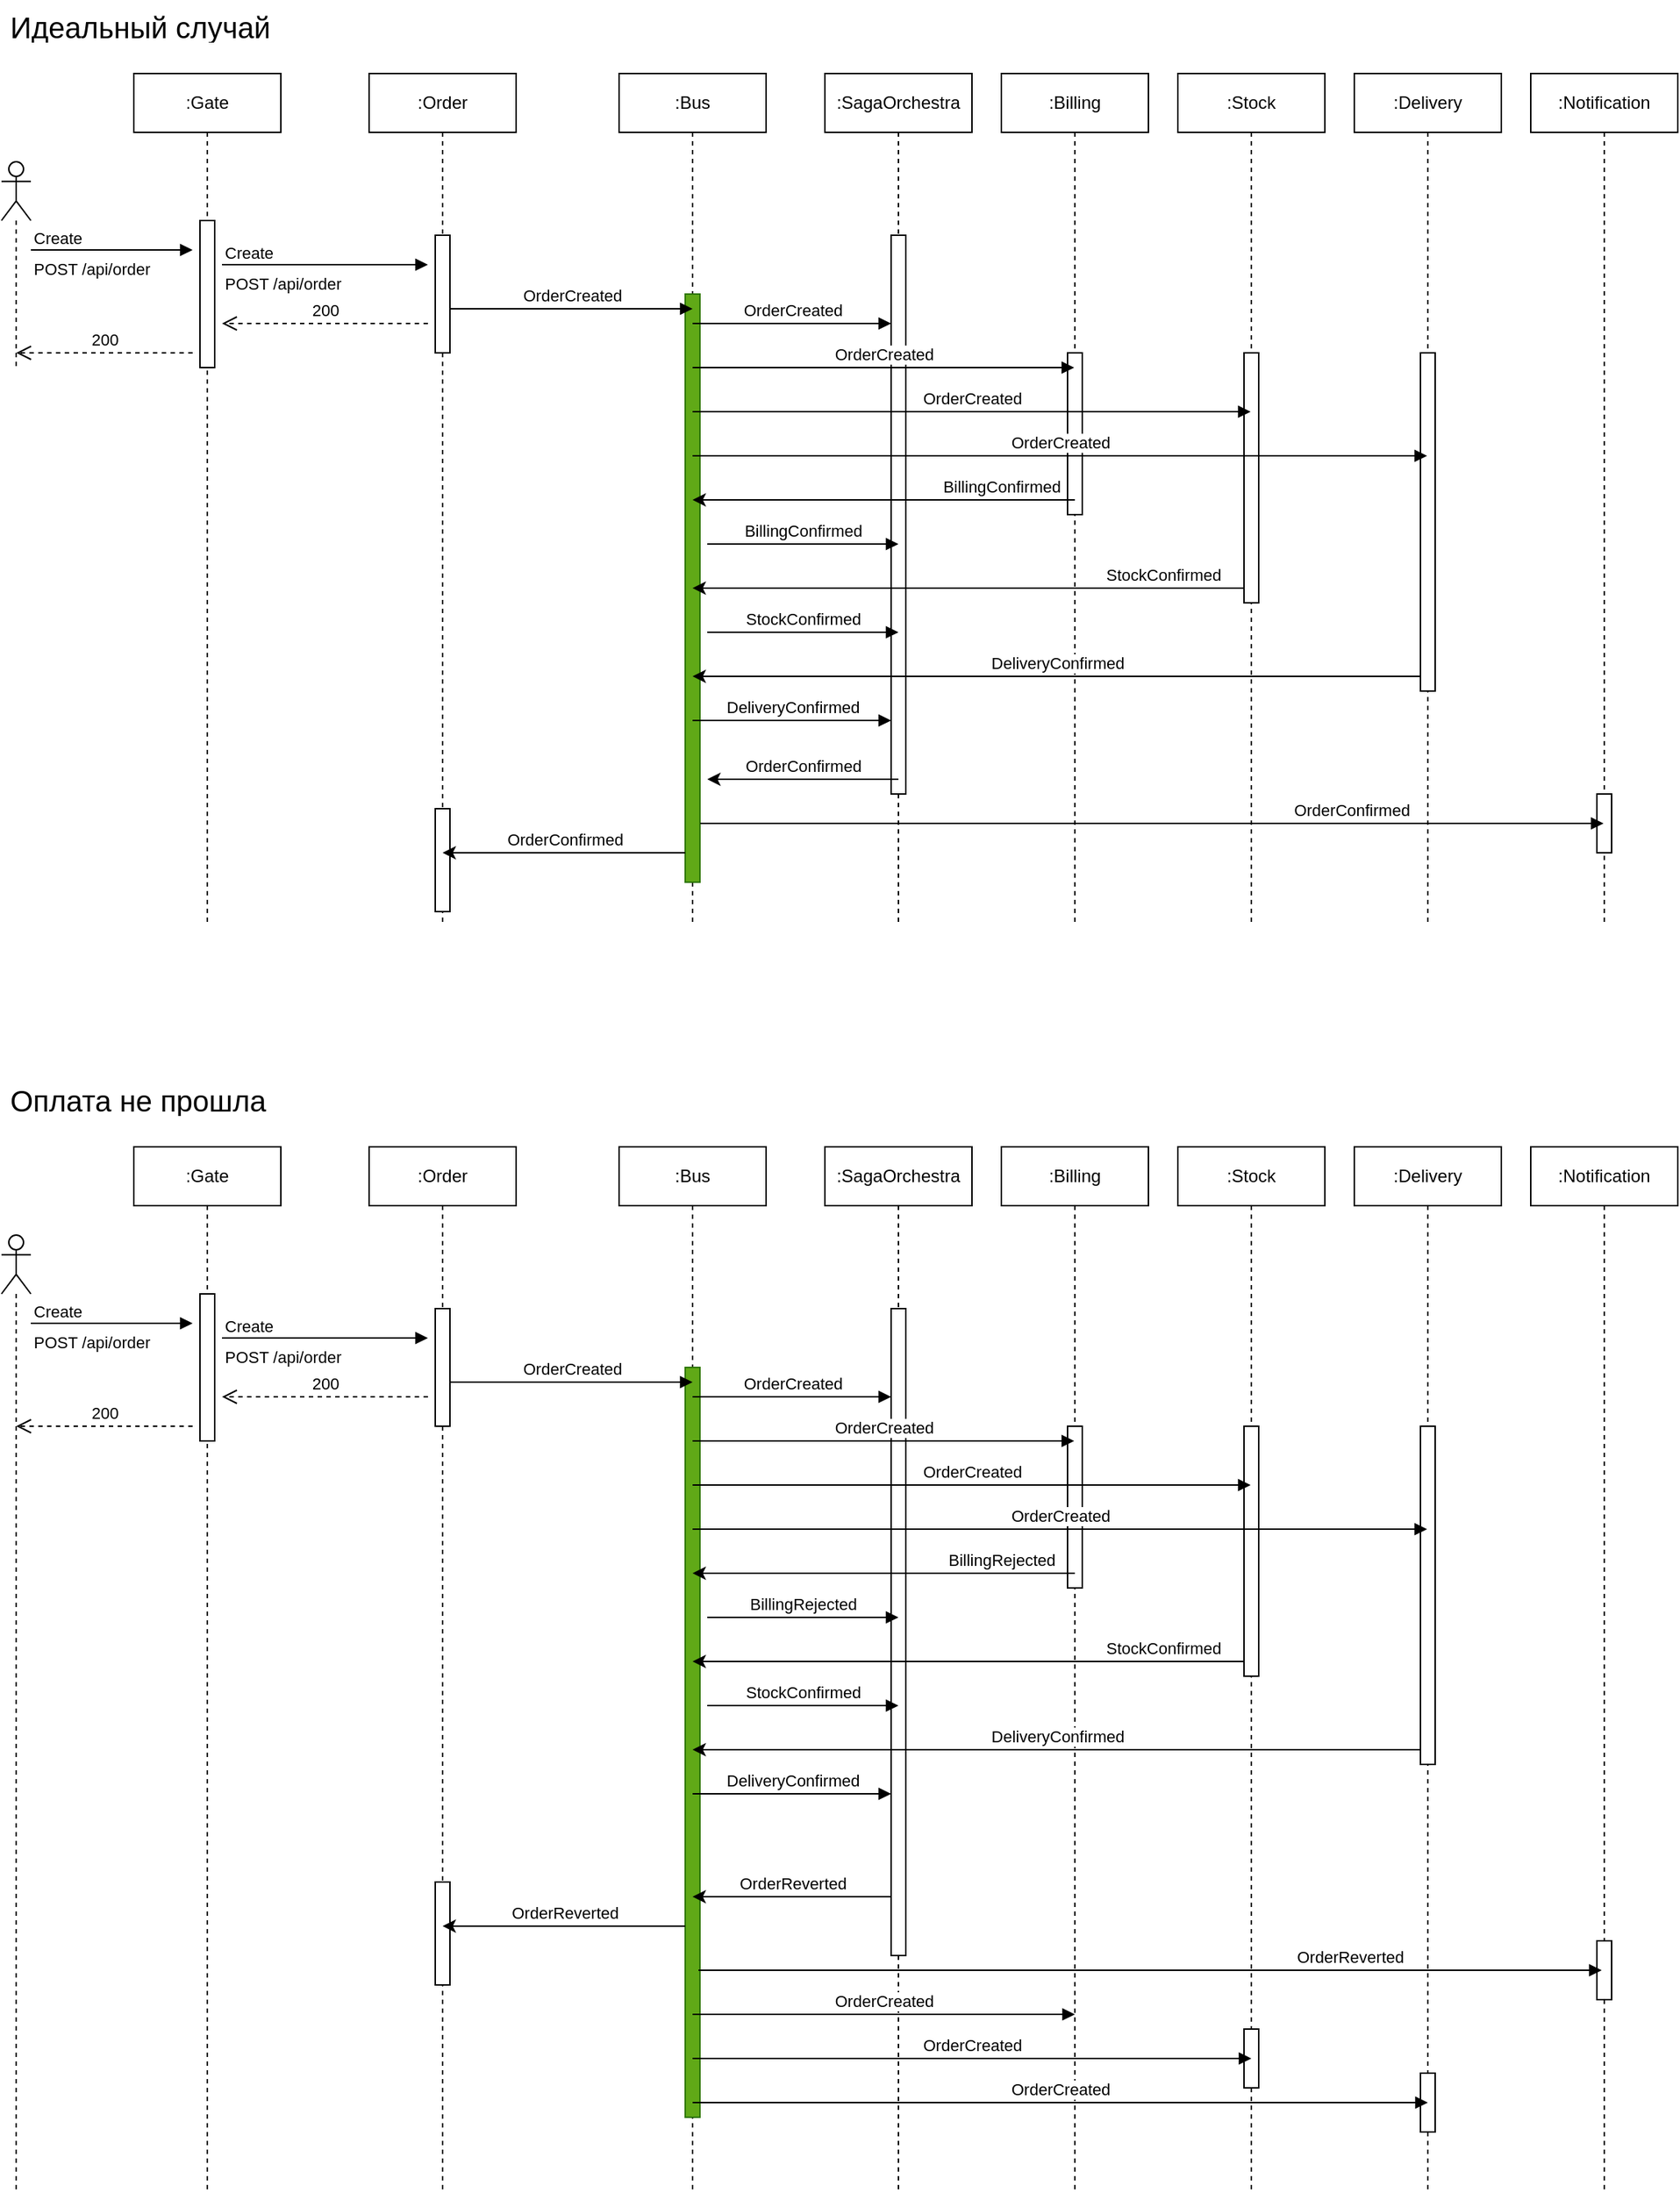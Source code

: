 <mxfile version="24.7.5">
  <diagram name="Страница — 1" id="xFgkdLuI6ck8OnjZXPMF">
    <mxGraphModel dx="2074" dy="1214" grid="1" gridSize="10" guides="1" tooltips="1" connect="1" arrows="1" fold="1" page="1" pageScale="1" pageWidth="2336" pageHeight="1654" math="0" shadow="0">
      <root>
        <mxCell id="0" />
        <mxCell id="1" parent="0" />
        <mxCell id="NaxO2JrNTJAfytVhGl1Y-1" value=":Gate" style="shape=umlLifeline;perimeter=lifelinePerimeter;whiteSpace=wrap;html=1;container=1;dropTarget=0;collapsible=0;recursiveResize=0;outlineConnect=0;portConstraint=eastwest;newEdgeStyle={&quot;curved&quot;:0,&quot;rounded&quot;:0};" vertex="1" parent="1">
          <mxGeometry x="170" y="80" width="100" height="580" as="geometry" />
        </mxCell>
        <mxCell id="NaxO2JrNTJAfytVhGl1Y-2" value="" style="html=1;points=[[0,0,0,0,5],[0,1,0,0,-5],[1,0,0,0,5],[1,1,0,0,-5]];perimeter=orthogonalPerimeter;outlineConnect=0;targetShapes=umlLifeline;portConstraint=eastwest;newEdgeStyle={&quot;curved&quot;:0,&quot;rounded&quot;:0};" vertex="1" parent="NaxO2JrNTJAfytVhGl1Y-1">
          <mxGeometry x="45" y="100" width="10" height="100" as="geometry" />
        </mxCell>
        <mxCell id="NaxO2JrNTJAfytVhGl1Y-3" value=":Notification" style="shape=umlLifeline;perimeter=lifelinePerimeter;whiteSpace=wrap;html=1;container=1;dropTarget=0;collapsible=0;recursiveResize=0;outlineConnect=0;portConstraint=eastwest;newEdgeStyle={&quot;curved&quot;:0,&quot;rounded&quot;:0};" vertex="1" parent="1">
          <mxGeometry x="1120" y="80" width="100" height="580" as="geometry" />
        </mxCell>
        <mxCell id="NaxO2JrNTJAfytVhGl1Y-4" value="" style="html=1;points=[[0,0,0,0,5],[0,1,0,0,-5],[1,0,0,0,5],[1,1,0,0,-5]];perimeter=orthogonalPerimeter;outlineConnect=0;targetShapes=umlLifeline;portConstraint=eastwest;newEdgeStyle={&quot;curved&quot;:0,&quot;rounded&quot;:0};" vertex="1" parent="NaxO2JrNTJAfytVhGl1Y-3">
          <mxGeometry x="45" y="490" width="10" height="40" as="geometry" />
        </mxCell>
        <mxCell id="NaxO2JrNTJAfytVhGl1Y-5" value=":Billing" style="shape=umlLifeline;perimeter=lifelinePerimeter;whiteSpace=wrap;html=1;container=1;dropTarget=0;collapsible=0;recursiveResize=0;outlineConnect=0;portConstraint=eastwest;newEdgeStyle={&quot;curved&quot;:0,&quot;rounded&quot;:0};" vertex="1" parent="1">
          <mxGeometry x="760" y="80" width="100" height="580" as="geometry" />
        </mxCell>
        <mxCell id="NaxO2JrNTJAfytVhGl1Y-6" value="" style="html=1;points=[[0,0,0,0,5],[0,1,0,0,-5],[1,0,0,0,5],[1,1,0,0,-5]];perimeter=orthogonalPerimeter;outlineConnect=0;targetShapes=umlLifeline;portConstraint=eastwest;newEdgeStyle={&quot;curved&quot;:0,&quot;rounded&quot;:0};" vertex="1" parent="NaxO2JrNTJAfytVhGl1Y-5">
          <mxGeometry x="45" y="190" width="10" height="110" as="geometry" />
        </mxCell>
        <mxCell id="NaxO2JrNTJAfytVhGl1Y-7" value=":Order" style="shape=umlLifeline;perimeter=lifelinePerimeter;whiteSpace=wrap;html=1;container=1;dropTarget=0;collapsible=0;recursiveResize=0;outlineConnect=0;portConstraint=eastwest;newEdgeStyle={&quot;curved&quot;:0,&quot;rounded&quot;:0};" vertex="1" parent="1">
          <mxGeometry x="330" y="80" width="100" height="580" as="geometry" />
        </mxCell>
        <mxCell id="NaxO2JrNTJAfytVhGl1Y-8" value="" style="html=1;points=[[0,0,0,0,5],[0,1,0,0,-5],[1,0,0,0,5],[1,1,0,0,-5]];perimeter=orthogonalPerimeter;outlineConnect=0;targetShapes=umlLifeline;portConstraint=eastwest;newEdgeStyle={&quot;curved&quot;:0,&quot;rounded&quot;:0};" vertex="1" parent="NaxO2JrNTJAfytVhGl1Y-7">
          <mxGeometry x="45" y="110" width="10" height="80" as="geometry" />
        </mxCell>
        <mxCell id="NaxO2JrNTJAfytVhGl1Y-43" value="" style="html=1;points=[[0,0,0,0,5],[0,1,0,0,-5],[1,0,0,0,5],[1,1,0,0,-5]];perimeter=orthogonalPerimeter;outlineConnect=0;targetShapes=umlLifeline;portConstraint=eastwest;newEdgeStyle={&quot;curved&quot;:0,&quot;rounded&quot;:0};" vertex="1" parent="NaxO2JrNTJAfytVhGl1Y-7">
          <mxGeometry x="45" y="500" width="10" height="70" as="geometry" />
        </mxCell>
        <mxCell id="NaxO2JrNTJAfytVhGl1Y-9" value="POST /api/order&amp;nbsp;" style="endArrow=block;endFill=1;html=1;edgeStyle=orthogonalEdgeStyle;align=left;verticalAlign=top;rounded=0;" edge="1" parent="1">
          <mxGeometry x="-1" relative="1" as="geometry">
            <mxPoint x="100" y="200" as="sourcePoint" />
            <mxPoint x="210" y="200" as="targetPoint" />
            <mxPoint as="offset" />
          </mxGeometry>
        </mxCell>
        <mxCell id="NaxO2JrNTJAfytVhGl1Y-10" value="Create" style="edgeLabel;resizable=0;html=1;align=left;verticalAlign=bottom;" connectable="0" vertex="1" parent="NaxO2JrNTJAfytVhGl1Y-9">
          <mxGeometry x="-1" relative="1" as="geometry" />
        </mxCell>
        <mxCell id="NaxO2JrNTJAfytVhGl1Y-11" value="" style="shape=umlLifeline;perimeter=lifelinePerimeter;whiteSpace=wrap;html=1;container=1;dropTarget=0;collapsible=0;recursiveResize=0;outlineConnect=0;portConstraint=eastwest;newEdgeStyle={&quot;curved&quot;:0,&quot;rounded&quot;:0};participant=umlActor;" vertex="1" parent="1">
          <mxGeometry x="80" y="140" width="20" height="140" as="geometry" />
        </mxCell>
        <mxCell id="NaxO2JrNTJAfytVhGl1Y-12" value="200" style="html=1;verticalAlign=bottom;endArrow=open;dashed=1;endSize=8;curved=0;rounded=0;" edge="1" parent="1">
          <mxGeometry relative="1" as="geometry">
            <mxPoint x="210" y="270" as="sourcePoint" />
            <mxPoint x="90.035" y="270" as="targetPoint" />
          </mxGeometry>
        </mxCell>
        <mxCell id="NaxO2JrNTJAfytVhGl1Y-13" value=":Bus" style="shape=umlLifeline;perimeter=lifelinePerimeter;whiteSpace=wrap;html=1;container=1;dropTarget=0;collapsible=0;recursiveResize=0;outlineConnect=0;portConstraint=eastwest;newEdgeStyle={&quot;curved&quot;:0,&quot;rounded&quot;:0};" vertex="1" parent="1">
          <mxGeometry x="500" y="80" width="100" height="580" as="geometry" />
        </mxCell>
        <mxCell id="NaxO2JrNTJAfytVhGl1Y-14" value="" style="html=1;points=[[0,0,0,0,5],[0,1,0,0,-5],[1,0,0,0,5],[1,1,0,0,-5]];perimeter=orthogonalPerimeter;outlineConnect=0;targetShapes=umlLifeline;portConstraint=eastwest;newEdgeStyle={&quot;curved&quot;:0,&quot;rounded&quot;:0};fillColor=#60a917;fontColor=#ffffff;strokeColor=#2D7600;" vertex="1" parent="NaxO2JrNTJAfytVhGl1Y-13">
          <mxGeometry x="45" y="150" width="10" height="400" as="geometry" />
        </mxCell>
        <mxCell id="NaxO2JrNTJAfytVhGl1Y-15" value="OrderCreated" style="html=1;verticalAlign=bottom;endArrow=block;curved=0;rounded=0;" edge="1" parent="1">
          <mxGeometry width="80" relative="1" as="geometry">
            <mxPoint x="385" y="240" as="sourcePoint" />
            <mxPoint x="550" y="240" as="targetPoint" />
          </mxGeometry>
        </mxCell>
        <mxCell id="NaxO2JrNTJAfytVhGl1Y-17" value="OrderConfirmed" style="html=1;verticalAlign=bottom;endArrow=block;curved=0;rounded=0;" edge="1" parent="1">
          <mxGeometry x="0.442" width="80" relative="1" as="geometry">
            <mxPoint x="555.25" y="590" as="sourcePoint" />
            <mxPoint x="1169.5" y="590" as="targetPoint" />
            <mxPoint as="offset" />
          </mxGeometry>
        </mxCell>
        <mxCell id="NaxO2JrNTJAfytVhGl1Y-19" value="POST /api/order&amp;nbsp;" style="endArrow=block;endFill=1;html=1;align=left;verticalAlign=top;rounded=0;" edge="1" parent="1">
          <mxGeometry x="-1" relative="1" as="geometry">
            <mxPoint x="230" y="210" as="sourcePoint" />
            <mxPoint x="370" y="210" as="targetPoint" />
            <mxPoint as="offset" />
          </mxGeometry>
        </mxCell>
        <mxCell id="NaxO2JrNTJAfytVhGl1Y-20" value="Create" style="edgeLabel;resizable=0;html=1;align=left;verticalAlign=bottom;" connectable="0" vertex="1" parent="NaxO2JrNTJAfytVhGl1Y-19">
          <mxGeometry x="-1" relative="1" as="geometry" />
        </mxCell>
        <mxCell id="NaxO2JrNTJAfytVhGl1Y-21" value="200" style="html=1;verticalAlign=bottom;endArrow=open;dashed=1;endSize=8;curved=0;rounded=0;" edge="1" parent="1">
          <mxGeometry relative="1" as="geometry">
            <mxPoint x="370" y="250" as="sourcePoint" />
            <mxPoint x="230" y="250" as="targetPoint" />
          </mxGeometry>
        </mxCell>
        <mxCell id="NaxO2JrNTJAfytVhGl1Y-24" value=":SagaOrchestra" style="shape=umlLifeline;perimeter=lifelinePerimeter;whiteSpace=wrap;html=1;container=1;dropTarget=0;collapsible=0;recursiveResize=0;outlineConnect=0;portConstraint=eastwest;newEdgeStyle={&quot;curved&quot;:0,&quot;rounded&quot;:0};" vertex="1" parent="1">
          <mxGeometry x="640" y="80" width="100" height="580" as="geometry" />
        </mxCell>
        <mxCell id="NaxO2JrNTJAfytVhGl1Y-25" value="" style="html=1;points=[[0,0,0,0,5],[0,1,0,0,-5],[1,0,0,0,5],[1,1,0,0,-5]];perimeter=orthogonalPerimeter;outlineConnect=0;targetShapes=umlLifeline;portConstraint=eastwest;newEdgeStyle={&quot;curved&quot;:0,&quot;rounded&quot;:0};" vertex="1" parent="NaxO2JrNTJAfytVhGl1Y-24">
          <mxGeometry x="45" y="110" width="10" height="380" as="geometry" />
        </mxCell>
        <mxCell id="NaxO2JrNTJAfytVhGl1Y-26" value="OrderCreated" style="html=1;verticalAlign=bottom;endArrow=block;curved=0;rounded=0;" edge="1" parent="1" target="NaxO2JrNTJAfytVhGl1Y-25">
          <mxGeometry width="80" relative="1" as="geometry">
            <mxPoint x="550" y="250" as="sourcePoint" />
            <mxPoint x="680" y="250" as="targetPoint" />
          </mxGeometry>
        </mxCell>
        <mxCell id="NaxO2JrNTJAfytVhGl1Y-28" value=":Stock" style="shape=umlLifeline;perimeter=lifelinePerimeter;whiteSpace=wrap;html=1;container=1;dropTarget=0;collapsible=0;recursiveResize=0;outlineConnect=0;portConstraint=eastwest;newEdgeStyle={&quot;curved&quot;:0,&quot;rounded&quot;:0};" vertex="1" parent="1">
          <mxGeometry x="880" y="80" width="100" height="580" as="geometry" />
        </mxCell>
        <mxCell id="NaxO2JrNTJAfytVhGl1Y-29" value="" style="html=1;points=[[0,0,0,0,5],[0,1,0,0,-5],[1,0,0,0,5],[1,1,0,0,-5]];perimeter=orthogonalPerimeter;outlineConnect=0;targetShapes=umlLifeline;portConstraint=eastwest;newEdgeStyle={&quot;curved&quot;:0,&quot;rounded&quot;:0};" vertex="1" parent="NaxO2JrNTJAfytVhGl1Y-28">
          <mxGeometry x="45" y="190" width="10" height="170" as="geometry" />
        </mxCell>
        <mxCell id="NaxO2JrNTJAfytVhGl1Y-30" value=":Delivery" style="shape=umlLifeline;perimeter=lifelinePerimeter;whiteSpace=wrap;html=1;container=1;dropTarget=0;collapsible=0;recursiveResize=0;outlineConnect=0;portConstraint=eastwest;newEdgeStyle={&quot;curved&quot;:0,&quot;rounded&quot;:0};" vertex="1" parent="1">
          <mxGeometry x="1000" y="80" width="100" height="580" as="geometry" />
        </mxCell>
        <mxCell id="NaxO2JrNTJAfytVhGl1Y-31" value="" style="html=1;points=[[0,0,0,0,5],[0,1,0,0,-5],[1,0,0,0,5],[1,1,0,0,-5]];perimeter=orthogonalPerimeter;outlineConnect=0;targetShapes=umlLifeline;portConstraint=eastwest;newEdgeStyle={&quot;curved&quot;:0,&quot;rounded&quot;:0};" vertex="1" parent="NaxO2JrNTJAfytVhGl1Y-30">
          <mxGeometry x="45" y="190" width="10" height="230" as="geometry" />
        </mxCell>
        <mxCell id="NaxO2JrNTJAfytVhGl1Y-32" value="OrderCreated" style="html=1;verticalAlign=bottom;endArrow=block;curved=0;rounded=0;" edge="1" parent="1" target="NaxO2JrNTJAfytVhGl1Y-5">
          <mxGeometry width="80" relative="1" as="geometry">
            <mxPoint x="550" y="280" as="sourcePoint" />
            <mxPoint x="680" y="280" as="targetPoint" />
          </mxGeometry>
        </mxCell>
        <mxCell id="NaxO2JrNTJAfytVhGl1Y-33" value="OrderCreated" style="html=1;verticalAlign=bottom;endArrow=block;curved=0;rounded=0;" edge="1" parent="1" target="NaxO2JrNTJAfytVhGl1Y-28">
          <mxGeometry width="80" relative="1" as="geometry">
            <mxPoint x="550" y="310" as="sourcePoint" />
            <mxPoint x="810" y="310" as="targetPoint" />
          </mxGeometry>
        </mxCell>
        <mxCell id="NaxO2JrNTJAfytVhGl1Y-34" value="OrderCreated" style="html=1;verticalAlign=bottom;endArrow=block;curved=0;rounded=0;" edge="1" parent="1" target="NaxO2JrNTJAfytVhGl1Y-30">
          <mxGeometry width="80" relative="1" as="geometry">
            <mxPoint x="550" y="340" as="sourcePoint" />
            <mxPoint x="930" y="340" as="targetPoint" />
          </mxGeometry>
        </mxCell>
        <mxCell id="NaxO2JrNTJAfytVhGl1Y-35" value="DeliveryConfirmed" style="html=1;verticalAlign=bottom;endArrow=none;curved=0;rounded=0;startArrow=classic;startFill=1;endFill=0;" edge="1" parent="1" target="NaxO2JrNTJAfytVhGl1Y-31">
          <mxGeometry width="80" relative="1" as="geometry">
            <mxPoint x="550" y="490" as="sourcePoint" />
            <mxPoint x="1040" y="490" as="targetPoint" />
          </mxGeometry>
        </mxCell>
        <mxCell id="NaxO2JrNTJAfytVhGl1Y-36" value="StockConfirmed" style="html=1;verticalAlign=bottom;endArrow=none;curved=0;rounded=0;startArrow=classic;startFill=1;endFill=0;" edge="1" parent="1">
          <mxGeometry x="0.707" width="80" relative="1" as="geometry">
            <mxPoint x="550" y="430" as="sourcePoint" />
            <mxPoint x="925" y="430" as="targetPoint" />
            <mxPoint as="offset" />
          </mxGeometry>
        </mxCell>
        <mxCell id="NaxO2JrNTJAfytVhGl1Y-37" value="BillingConfirmed" style="html=1;verticalAlign=bottom;endArrow=none;curved=0;rounded=0;startArrow=classic;startFill=1;endFill=0;" edge="1" parent="1">
          <mxGeometry x="0.615" width="80" relative="1" as="geometry">
            <mxPoint x="550" y="370" as="sourcePoint" />
            <mxPoint x="810" y="370" as="targetPoint" />
            <mxPoint as="offset" />
          </mxGeometry>
        </mxCell>
        <mxCell id="NaxO2JrNTJAfytVhGl1Y-38" value="DeliveryConfirmed" style="html=1;verticalAlign=bottom;endArrow=block;curved=0;rounded=0;" edge="1" parent="1" target="NaxO2JrNTJAfytVhGl1Y-25">
          <mxGeometry width="80" relative="1" as="geometry">
            <mxPoint x="550" y="520" as="sourcePoint" />
            <mxPoint x="680" y="520" as="targetPoint" />
          </mxGeometry>
        </mxCell>
        <mxCell id="NaxO2JrNTJAfytVhGl1Y-40" value="StockConfirmed" style="html=1;verticalAlign=bottom;endArrow=block;curved=0;rounded=0;" edge="1" parent="1">
          <mxGeometry width="80" relative="1" as="geometry">
            <mxPoint x="560" y="460" as="sourcePoint" />
            <mxPoint x="690" y="460" as="targetPoint" />
          </mxGeometry>
        </mxCell>
        <mxCell id="NaxO2JrNTJAfytVhGl1Y-41" value="BillingConfirmed" style="html=1;verticalAlign=bottom;endArrow=block;curved=0;rounded=0;" edge="1" parent="1">
          <mxGeometry width="80" relative="1" as="geometry">
            <mxPoint x="560" y="400" as="sourcePoint" />
            <mxPoint x="690" y="400" as="targetPoint" />
          </mxGeometry>
        </mxCell>
        <mxCell id="NaxO2JrNTJAfytVhGl1Y-42" value="OrderConfirmed" style="html=1;verticalAlign=bottom;endArrow=none;curved=0;rounded=0;endFill=0;startArrow=classic;startFill=1;" edge="1" parent="1">
          <mxGeometry width="80" relative="1" as="geometry">
            <mxPoint x="560" y="560" as="sourcePoint" />
            <mxPoint x="690" y="560" as="targetPoint" />
          </mxGeometry>
        </mxCell>
        <mxCell id="NaxO2JrNTJAfytVhGl1Y-44" value="OrderConfirmed" style="html=1;verticalAlign=bottom;endArrow=none;curved=0;rounded=0;startArrow=classic;startFill=1;endFill=0;" edge="1" parent="1">
          <mxGeometry width="80" relative="1" as="geometry">
            <mxPoint x="380" y="610" as="sourcePoint" />
            <mxPoint x="545" y="610" as="targetPoint" />
          </mxGeometry>
        </mxCell>
        <mxCell id="NaxO2JrNTJAfytVhGl1Y-45" value="&lt;div style=&quot;font-size: 20px;&quot;&gt;&lt;font face=&quot;Helvetica&quot;&gt;Идеальный случай&lt;/font&gt;&lt;/div&gt;" style="text;strokeColor=none;fillColor=none;align=left;verticalAlign=top;spacingLeft=4;spacingRight=4;overflow=hidden;rotatable=0;points=[[0,0.5],[1,0.5]];portConstraint=eastwest;whiteSpace=wrap;html=1;" vertex="1" parent="1">
          <mxGeometry x="80" y="30" width="810" height="26" as="geometry" />
        </mxCell>
        <mxCell id="NaxO2JrNTJAfytVhGl1Y-46" value=":Gate" style="shape=umlLifeline;perimeter=lifelinePerimeter;whiteSpace=wrap;html=1;container=1;dropTarget=0;collapsible=0;recursiveResize=0;outlineConnect=0;portConstraint=eastwest;newEdgeStyle={&quot;curved&quot;:0,&quot;rounded&quot;:0};" vertex="1" parent="1">
          <mxGeometry x="170" y="810" width="100" height="710" as="geometry" />
        </mxCell>
        <mxCell id="NaxO2JrNTJAfytVhGl1Y-47" value="" style="html=1;points=[[0,0,0,0,5],[0,1,0,0,-5],[1,0,0,0,5],[1,1,0,0,-5]];perimeter=orthogonalPerimeter;outlineConnect=0;targetShapes=umlLifeline;portConstraint=eastwest;newEdgeStyle={&quot;curved&quot;:0,&quot;rounded&quot;:0};" vertex="1" parent="NaxO2JrNTJAfytVhGl1Y-46">
          <mxGeometry x="45" y="100" width="10" height="100" as="geometry" />
        </mxCell>
        <mxCell id="NaxO2JrNTJAfytVhGl1Y-48" value=":Notification" style="shape=umlLifeline;perimeter=lifelinePerimeter;whiteSpace=wrap;html=1;container=1;dropTarget=0;collapsible=0;recursiveResize=0;outlineConnect=0;portConstraint=eastwest;newEdgeStyle={&quot;curved&quot;:0,&quot;rounded&quot;:0};" vertex="1" parent="1">
          <mxGeometry x="1120" y="810" width="100" height="710" as="geometry" />
        </mxCell>
        <mxCell id="NaxO2JrNTJAfytVhGl1Y-49" value="" style="html=1;points=[[0,0,0,0,5],[0,1,0,0,-5],[1,0,0,0,5],[1,1,0,0,-5]];perimeter=orthogonalPerimeter;outlineConnect=0;targetShapes=umlLifeline;portConstraint=eastwest;newEdgeStyle={&quot;curved&quot;:0,&quot;rounded&quot;:0};" vertex="1" parent="NaxO2JrNTJAfytVhGl1Y-48">
          <mxGeometry x="45" y="540" width="10" height="40" as="geometry" />
        </mxCell>
        <mxCell id="NaxO2JrNTJAfytVhGl1Y-50" value=":Billing" style="shape=umlLifeline;perimeter=lifelinePerimeter;whiteSpace=wrap;html=1;container=1;dropTarget=0;collapsible=0;recursiveResize=0;outlineConnect=0;portConstraint=eastwest;newEdgeStyle={&quot;curved&quot;:0,&quot;rounded&quot;:0};" vertex="1" parent="1">
          <mxGeometry x="760" y="810" width="100" height="710" as="geometry" />
        </mxCell>
        <mxCell id="NaxO2JrNTJAfytVhGl1Y-51" value="" style="html=1;points=[[0,0,0,0,5],[0,1,0,0,-5],[1,0,0,0,5],[1,1,0,0,-5]];perimeter=orthogonalPerimeter;outlineConnect=0;targetShapes=umlLifeline;portConstraint=eastwest;newEdgeStyle={&quot;curved&quot;:0,&quot;rounded&quot;:0};" vertex="1" parent="NaxO2JrNTJAfytVhGl1Y-50">
          <mxGeometry x="45" y="190" width="10" height="110" as="geometry" />
        </mxCell>
        <mxCell id="NaxO2JrNTJAfytVhGl1Y-52" value=":Order" style="shape=umlLifeline;perimeter=lifelinePerimeter;whiteSpace=wrap;html=1;container=1;dropTarget=0;collapsible=0;recursiveResize=0;outlineConnect=0;portConstraint=eastwest;newEdgeStyle={&quot;curved&quot;:0,&quot;rounded&quot;:0};" vertex="1" parent="1">
          <mxGeometry x="330" y="810" width="100" height="710" as="geometry" />
        </mxCell>
        <mxCell id="NaxO2JrNTJAfytVhGl1Y-53" value="" style="html=1;points=[[0,0,0,0,5],[0,1,0,0,-5],[1,0,0,0,5],[1,1,0,0,-5]];perimeter=orthogonalPerimeter;outlineConnect=0;targetShapes=umlLifeline;portConstraint=eastwest;newEdgeStyle={&quot;curved&quot;:0,&quot;rounded&quot;:0};" vertex="1" parent="NaxO2JrNTJAfytVhGl1Y-52">
          <mxGeometry x="45" y="110" width="10" height="80" as="geometry" />
        </mxCell>
        <mxCell id="NaxO2JrNTJAfytVhGl1Y-54" value="" style="html=1;points=[[0,0,0,0,5],[0,1,0,0,-5],[1,0,0,0,5],[1,1,0,0,-5]];perimeter=orthogonalPerimeter;outlineConnect=0;targetShapes=umlLifeline;portConstraint=eastwest;newEdgeStyle={&quot;curved&quot;:0,&quot;rounded&quot;:0};" vertex="1" parent="NaxO2JrNTJAfytVhGl1Y-52">
          <mxGeometry x="45" y="500" width="10" height="70" as="geometry" />
        </mxCell>
        <mxCell id="NaxO2JrNTJAfytVhGl1Y-55" value="POST /api/order&amp;nbsp;" style="endArrow=block;endFill=1;html=1;edgeStyle=orthogonalEdgeStyle;align=left;verticalAlign=top;rounded=0;" edge="1" parent="1">
          <mxGeometry x="-1" relative="1" as="geometry">
            <mxPoint x="100" y="930" as="sourcePoint" />
            <mxPoint x="210" y="930" as="targetPoint" />
            <mxPoint as="offset" />
          </mxGeometry>
        </mxCell>
        <mxCell id="NaxO2JrNTJAfytVhGl1Y-56" value="Create" style="edgeLabel;resizable=0;html=1;align=left;verticalAlign=bottom;" connectable="0" vertex="1" parent="NaxO2JrNTJAfytVhGl1Y-55">
          <mxGeometry x="-1" relative="1" as="geometry" />
        </mxCell>
        <mxCell id="NaxO2JrNTJAfytVhGl1Y-57" value="" style="shape=umlLifeline;perimeter=lifelinePerimeter;whiteSpace=wrap;html=1;container=1;dropTarget=0;collapsible=0;recursiveResize=0;outlineConnect=0;portConstraint=eastwest;newEdgeStyle={&quot;curved&quot;:0,&quot;rounded&quot;:0};participant=umlActor;" vertex="1" parent="1">
          <mxGeometry x="80" y="870" width="20" height="650" as="geometry" />
        </mxCell>
        <mxCell id="NaxO2JrNTJAfytVhGl1Y-58" value="200" style="html=1;verticalAlign=bottom;endArrow=open;dashed=1;endSize=8;curved=0;rounded=0;" edge="1" parent="1">
          <mxGeometry relative="1" as="geometry">
            <mxPoint x="210" y="1000" as="sourcePoint" />
            <mxPoint x="90.035" y="1000" as="targetPoint" />
          </mxGeometry>
        </mxCell>
        <mxCell id="NaxO2JrNTJAfytVhGl1Y-59" value=":Bus" style="shape=umlLifeline;perimeter=lifelinePerimeter;whiteSpace=wrap;html=1;container=1;dropTarget=0;collapsible=0;recursiveResize=0;outlineConnect=0;portConstraint=eastwest;newEdgeStyle={&quot;curved&quot;:0,&quot;rounded&quot;:0};" vertex="1" parent="1">
          <mxGeometry x="500" y="810" width="100" height="710" as="geometry" />
        </mxCell>
        <mxCell id="NaxO2JrNTJAfytVhGl1Y-60" value="" style="html=1;points=[[0,0,0,0,5],[0,1,0,0,-5],[1,0,0,0,5],[1,1,0,0,-5]];perimeter=orthogonalPerimeter;outlineConnect=0;targetShapes=umlLifeline;portConstraint=eastwest;newEdgeStyle={&quot;curved&quot;:0,&quot;rounded&quot;:0};fillColor=#60a917;fontColor=#ffffff;strokeColor=#2D7600;" vertex="1" parent="NaxO2JrNTJAfytVhGl1Y-59">
          <mxGeometry x="45" y="150" width="10" height="510" as="geometry" />
        </mxCell>
        <mxCell id="NaxO2JrNTJAfytVhGl1Y-61" value="OrderCreated" style="html=1;verticalAlign=bottom;endArrow=block;curved=0;rounded=0;" edge="1" parent="1">
          <mxGeometry width="80" relative="1" as="geometry">
            <mxPoint x="385" y="970" as="sourcePoint" />
            <mxPoint x="550" y="970" as="targetPoint" />
          </mxGeometry>
        </mxCell>
        <mxCell id="NaxO2JrNTJAfytVhGl1Y-62" value="OrderReverted" style="html=1;verticalAlign=bottom;endArrow=block;curved=0;rounded=0;" edge="1" parent="1">
          <mxGeometry x="0.442" width="80" relative="1" as="geometry">
            <mxPoint x="554" y="1370" as="sourcePoint" />
            <mxPoint x="1168.25" y="1370" as="targetPoint" />
            <mxPoint as="offset" />
          </mxGeometry>
        </mxCell>
        <mxCell id="NaxO2JrNTJAfytVhGl1Y-63" value="POST /api/order&amp;nbsp;" style="endArrow=block;endFill=1;html=1;align=left;verticalAlign=top;rounded=0;" edge="1" parent="1">
          <mxGeometry x="-1" relative="1" as="geometry">
            <mxPoint x="230" y="940" as="sourcePoint" />
            <mxPoint x="370" y="940" as="targetPoint" />
            <mxPoint as="offset" />
          </mxGeometry>
        </mxCell>
        <mxCell id="NaxO2JrNTJAfytVhGl1Y-64" value="Create" style="edgeLabel;resizable=0;html=1;align=left;verticalAlign=bottom;" connectable="0" vertex="1" parent="NaxO2JrNTJAfytVhGl1Y-63">
          <mxGeometry x="-1" relative="1" as="geometry" />
        </mxCell>
        <mxCell id="NaxO2JrNTJAfytVhGl1Y-65" value="200" style="html=1;verticalAlign=bottom;endArrow=open;dashed=1;endSize=8;curved=0;rounded=0;" edge="1" parent="1">
          <mxGeometry relative="1" as="geometry">
            <mxPoint x="370" y="980" as="sourcePoint" />
            <mxPoint x="230" y="980" as="targetPoint" />
          </mxGeometry>
        </mxCell>
        <mxCell id="NaxO2JrNTJAfytVhGl1Y-66" value=":SagaOrchestra" style="shape=umlLifeline;perimeter=lifelinePerimeter;whiteSpace=wrap;html=1;container=1;dropTarget=0;collapsible=0;recursiveResize=0;outlineConnect=0;portConstraint=eastwest;newEdgeStyle={&quot;curved&quot;:0,&quot;rounded&quot;:0};" vertex="1" parent="1">
          <mxGeometry x="640" y="810" width="100" height="710" as="geometry" />
        </mxCell>
        <mxCell id="NaxO2JrNTJAfytVhGl1Y-67" value="" style="html=1;points=[[0,0,0,0,5],[0,1,0,0,-5],[1,0,0,0,5],[1,1,0,0,-5]];perimeter=orthogonalPerimeter;outlineConnect=0;targetShapes=umlLifeline;portConstraint=eastwest;newEdgeStyle={&quot;curved&quot;:0,&quot;rounded&quot;:0};" vertex="1" parent="NaxO2JrNTJAfytVhGl1Y-66">
          <mxGeometry x="45" y="110" width="10" height="440" as="geometry" />
        </mxCell>
        <mxCell id="NaxO2JrNTJAfytVhGl1Y-68" value="OrderCreated" style="html=1;verticalAlign=bottom;endArrow=block;curved=0;rounded=0;" edge="1" target="NaxO2JrNTJAfytVhGl1Y-67" parent="1">
          <mxGeometry width="80" relative="1" as="geometry">
            <mxPoint x="550" y="980" as="sourcePoint" />
            <mxPoint x="680" y="980" as="targetPoint" />
          </mxGeometry>
        </mxCell>
        <mxCell id="NaxO2JrNTJAfytVhGl1Y-69" value=":Stock" style="shape=umlLifeline;perimeter=lifelinePerimeter;whiteSpace=wrap;html=1;container=1;dropTarget=0;collapsible=0;recursiveResize=0;outlineConnect=0;portConstraint=eastwest;newEdgeStyle={&quot;curved&quot;:0,&quot;rounded&quot;:0};" vertex="1" parent="1">
          <mxGeometry x="880" y="810" width="100" height="710" as="geometry" />
        </mxCell>
        <mxCell id="NaxO2JrNTJAfytVhGl1Y-70" value="" style="html=1;points=[[0,0,0,0,5],[0,1,0,0,-5],[1,0,0,0,5],[1,1,0,0,-5]];perimeter=orthogonalPerimeter;outlineConnect=0;targetShapes=umlLifeline;portConstraint=eastwest;newEdgeStyle={&quot;curved&quot;:0,&quot;rounded&quot;:0};" vertex="1" parent="NaxO2JrNTJAfytVhGl1Y-69">
          <mxGeometry x="45" y="190" width="10" height="170" as="geometry" />
        </mxCell>
        <mxCell id="NaxO2JrNTJAfytVhGl1Y-91" value="" style="html=1;points=[[0,0,0,0,5],[0,1,0,0,-5],[1,0,0,0,5],[1,1,0,0,-5]];perimeter=orthogonalPerimeter;outlineConnect=0;targetShapes=umlLifeline;portConstraint=eastwest;newEdgeStyle={&quot;curved&quot;:0,&quot;rounded&quot;:0};" vertex="1" parent="NaxO2JrNTJAfytVhGl1Y-69">
          <mxGeometry x="45" y="600" width="10" height="40" as="geometry" />
        </mxCell>
        <mxCell id="NaxO2JrNTJAfytVhGl1Y-71" value=":Delivery" style="shape=umlLifeline;perimeter=lifelinePerimeter;whiteSpace=wrap;html=1;container=1;dropTarget=0;collapsible=0;recursiveResize=0;outlineConnect=0;portConstraint=eastwest;newEdgeStyle={&quot;curved&quot;:0,&quot;rounded&quot;:0};" vertex="1" parent="1">
          <mxGeometry x="1000" y="810" width="100" height="710" as="geometry" />
        </mxCell>
        <mxCell id="NaxO2JrNTJAfytVhGl1Y-72" value="" style="html=1;points=[[0,0,0,0,5],[0,1,0,0,-5],[1,0,0,0,5],[1,1,0,0,-5]];perimeter=orthogonalPerimeter;outlineConnect=0;targetShapes=umlLifeline;portConstraint=eastwest;newEdgeStyle={&quot;curved&quot;:0,&quot;rounded&quot;:0};" vertex="1" parent="NaxO2JrNTJAfytVhGl1Y-71">
          <mxGeometry x="45" y="190" width="10" height="230" as="geometry" />
        </mxCell>
        <mxCell id="NaxO2JrNTJAfytVhGl1Y-92" value="" style="html=1;points=[[0,0,0,0,5],[0,1,0,0,-5],[1,0,0,0,5],[1,1,0,0,-5]];perimeter=orthogonalPerimeter;outlineConnect=0;targetShapes=umlLifeline;portConstraint=eastwest;newEdgeStyle={&quot;curved&quot;:0,&quot;rounded&quot;:0};" vertex="1" parent="NaxO2JrNTJAfytVhGl1Y-71">
          <mxGeometry x="45" y="630" width="10" height="40" as="geometry" />
        </mxCell>
        <mxCell id="NaxO2JrNTJAfytVhGl1Y-73" value="OrderCreated" style="html=1;verticalAlign=bottom;endArrow=block;curved=0;rounded=0;" edge="1" target="NaxO2JrNTJAfytVhGl1Y-50" parent="1">
          <mxGeometry width="80" relative="1" as="geometry">
            <mxPoint x="550" y="1010" as="sourcePoint" />
            <mxPoint x="680" y="1010" as="targetPoint" />
          </mxGeometry>
        </mxCell>
        <mxCell id="NaxO2JrNTJAfytVhGl1Y-74" value="OrderCreated" style="html=1;verticalAlign=bottom;endArrow=block;curved=0;rounded=0;" edge="1" target="NaxO2JrNTJAfytVhGl1Y-69" parent="1">
          <mxGeometry width="80" relative="1" as="geometry">
            <mxPoint x="550" y="1040" as="sourcePoint" />
            <mxPoint x="810" y="1040" as="targetPoint" />
          </mxGeometry>
        </mxCell>
        <mxCell id="NaxO2JrNTJAfytVhGl1Y-75" value="OrderCreated" style="html=1;verticalAlign=bottom;endArrow=block;curved=0;rounded=0;" edge="1" target="NaxO2JrNTJAfytVhGl1Y-71" parent="1">
          <mxGeometry width="80" relative="1" as="geometry">
            <mxPoint x="550" y="1070" as="sourcePoint" />
            <mxPoint x="930" y="1070" as="targetPoint" />
          </mxGeometry>
        </mxCell>
        <mxCell id="NaxO2JrNTJAfytVhGl1Y-76" value="DeliveryConfirmed" style="html=1;verticalAlign=bottom;endArrow=none;curved=0;rounded=0;startArrow=classic;startFill=1;endFill=0;" edge="1" target="NaxO2JrNTJAfytVhGl1Y-72" parent="1">
          <mxGeometry width="80" relative="1" as="geometry">
            <mxPoint x="550" y="1220" as="sourcePoint" />
            <mxPoint x="1040" y="1220" as="targetPoint" />
          </mxGeometry>
        </mxCell>
        <mxCell id="NaxO2JrNTJAfytVhGl1Y-77" value="StockConfirmed" style="html=1;verticalAlign=bottom;endArrow=none;curved=0;rounded=0;startArrow=classic;startFill=1;endFill=0;" edge="1" parent="1">
          <mxGeometry x="0.707" width="80" relative="1" as="geometry">
            <mxPoint x="550" y="1160" as="sourcePoint" />
            <mxPoint x="925" y="1160" as="targetPoint" />
            <mxPoint as="offset" />
          </mxGeometry>
        </mxCell>
        <mxCell id="NaxO2JrNTJAfytVhGl1Y-78" value="BillingRejected" style="html=1;verticalAlign=bottom;endArrow=none;curved=0;rounded=0;startArrow=classic;startFill=1;endFill=0;" edge="1" parent="1">
          <mxGeometry x="0.615" width="80" relative="1" as="geometry">
            <mxPoint x="550" y="1100" as="sourcePoint" />
            <mxPoint x="810" y="1100" as="targetPoint" />
            <mxPoint as="offset" />
          </mxGeometry>
        </mxCell>
        <mxCell id="NaxO2JrNTJAfytVhGl1Y-79" value="DeliveryConfirmed" style="html=1;verticalAlign=bottom;endArrow=block;curved=0;rounded=0;" edge="1" target="NaxO2JrNTJAfytVhGl1Y-67" parent="1">
          <mxGeometry width="80" relative="1" as="geometry">
            <mxPoint x="550" y="1250" as="sourcePoint" />
            <mxPoint x="680" y="1250" as="targetPoint" />
          </mxGeometry>
        </mxCell>
        <mxCell id="NaxO2JrNTJAfytVhGl1Y-80" value="StockConfirmed" style="html=1;verticalAlign=bottom;endArrow=block;curved=0;rounded=0;" edge="1" parent="1">
          <mxGeometry width="80" relative="1" as="geometry">
            <mxPoint x="560" y="1190" as="sourcePoint" />
            <mxPoint x="690" y="1190" as="targetPoint" />
          </mxGeometry>
        </mxCell>
        <mxCell id="NaxO2JrNTJAfytVhGl1Y-81" value="BillingRejected" style="html=1;verticalAlign=bottom;endArrow=block;curved=0;rounded=0;" edge="1" parent="1">
          <mxGeometry width="80" relative="1" as="geometry">
            <mxPoint x="560" y="1130" as="sourcePoint" />
            <mxPoint x="690" y="1130" as="targetPoint" />
          </mxGeometry>
        </mxCell>
        <mxCell id="NaxO2JrNTJAfytVhGl1Y-83" value="OrderReverted" style="html=1;verticalAlign=bottom;endArrow=none;curved=0;rounded=0;startArrow=classic;startFill=1;endFill=0;" edge="1" parent="1">
          <mxGeometry width="80" relative="1" as="geometry">
            <mxPoint x="380" y="1340" as="sourcePoint" />
            <mxPoint x="545" y="1340" as="targetPoint" />
          </mxGeometry>
        </mxCell>
        <mxCell id="NaxO2JrNTJAfytVhGl1Y-84" value="&lt;div style=&quot;font-size: 20px;&quot;&gt;Оплата не прошла&lt;/div&gt;" style="text;strokeColor=none;fillColor=none;align=left;verticalAlign=top;spacingLeft=4;spacingRight=4;overflow=hidden;rotatable=0;points=[[0,0.5],[1,0.5]];portConstraint=eastwest;whiteSpace=wrap;html=1;" vertex="1" parent="1">
          <mxGeometry x="80" y="760" width="810" height="26" as="geometry" />
        </mxCell>
        <mxCell id="NaxO2JrNTJAfytVhGl1Y-86" value="OrderReverted" style="html=1;verticalAlign=bottom;endArrow=none;curved=0;rounded=0;startArrow=classic;startFill=1;endFill=0;" edge="1" parent="1">
          <mxGeometry width="80" relative="1" as="geometry">
            <mxPoint x="550" y="1320" as="sourcePoint" />
            <mxPoint x="685" y="1320" as="targetPoint" />
          </mxGeometry>
        </mxCell>
        <mxCell id="NaxO2JrNTJAfytVhGl1Y-88" value="OrderCreated" style="html=1;verticalAlign=bottom;endArrow=block;curved=0;rounded=0;" edge="1" parent="1">
          <mxGeometry width="80" relative="1" as="geometry">
            <mxPoint x="550" y="1460" as="sourcePoint" />
            <mxPoint x="1050" y="1460" as="targetPoint" />
          </mxGeometry>
        </mxCell>
        <mxCell id="NaxO2JrNTJAfytVhGl1Y-89" value="OrderCreated" style="html=1;verticalAlign=bottom;endArrow=block;curved=0;rounded=0;" edge="1" parent="1">
          <mxGeometry width="80" relative="1" as="geometry">
            <mxPoint x="550" y="1430" as="sourcePoint" />
            <mxPoint x="930" y="1430" as="targetPoint" />
          </mxGeometry>
        </mxCell>
        <mxCell id="NaxO2JrNTJAfytVhGl1Y-90" value="OrderCreated" style="html=1;verticalAlign=bottom;endArrow=block;curved=0;rounded=0;" edge="1" parent="1">
          <mxGeometry width="80" relative="1" as="geometry">
            <mxPoint x="550" y="1400" as="sourcePoint" />
            <mxPoint x="810" y="1400" as="targetPoint" />
          </mxGeometry>
        </mxCell>
      </root>
    </mxGraphModel>
  </diagram>
</mxfile>
